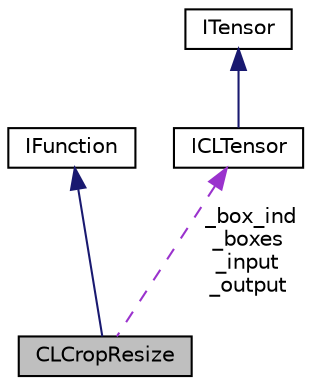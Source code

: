 digraph "CLCropResize"
{
 // LATEX_PDF_SIZE
  edge [fontname="Helvetica",fontsize="10",labelfontname="Helvetica",labelfontsize="10"];
  node [fontname="Helvetica",fontsize="10",shape=record];
  Node1 [label="CLCropResize",height=0.2,width=0.4,color="black", fillcolor="grey75", style="filled", fontcolor="black",tooltip="Function to perform cropping and resizing."];
  Node2 -> Node1 [dir="back",color="midnightblue",fontsize="10",style="solid",fontname="Helvetica"];
  Node2 [label="IFunction",height=0.2,width=0.4,color="black", fillcolor="white", style="filled",URL="$classarm__compute_1_1_i_function.xhtml",tooltip="Base class for all functions."];
  Node3 -> Node1 [dir="back",color="darkorchid3",fontsize="10",style="dashed",label=" _box_ind\n_boxes\n_input\n_output" ,fontname="Helvetica"];
  Node3 [label="ICLTensor",height=0.2,width=0.4,color="black", fillcolor="white", style="filled",URL="$classarm__compute_1_1_i_c_l_tensor.xhtml",tooltip="Interface for OpenCL tensor."];
  Node4 -> Node3 [dir="back",color="midnightblue",fontsize="10",style="solid",fontname="Helvetica"];
  Node4 [label="ITensor",height=0.2,width=0.4,color="black", fillcolor="white", style="filled",URL="$classarm__compute_1_1_i_tensor.xhtml",tooltip="Interface for CPU tensor."];
}
